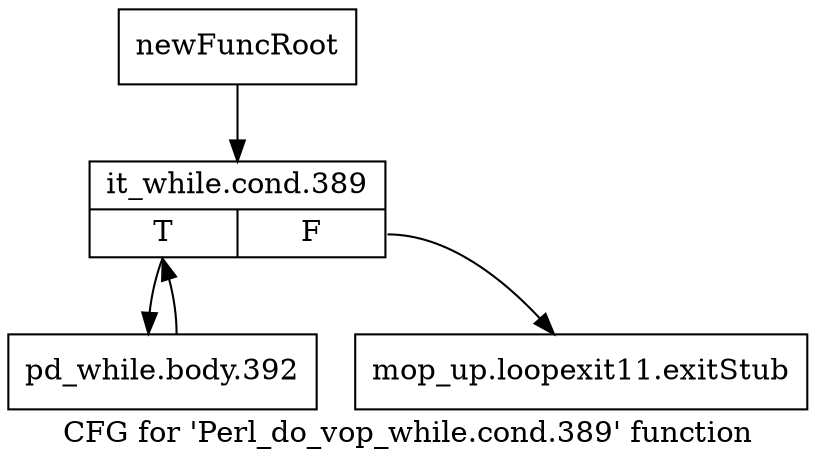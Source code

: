 digraph "CFG for 'Perl_do_vop_while.cond.389' function" {
	label="CFG for 'Perl_do_vop_while.cond.389' function";

	Node0x4b09880 [shape=record,label="{newFuncRoot}"];
	Node0x4b09880 -> Node0x4b09920;
	Node0x4b098d0 [shape=record,label="{mop_up.loopexit11.exitStub}"];
	Node0x4b09920 [shape=record,label="{it_while.cond.389|{<s0>T|<s1>F}}"];
	Node0x4b09920:s0 -> Node0x4b09970;
	Node0x4b09920:s1 -> Node0x4b098d0;
	Node0x4b09970 [shape=record,label="{pd_while.body.392}"];
	Node0x4b09970 -> Node0x4b09920;
}
